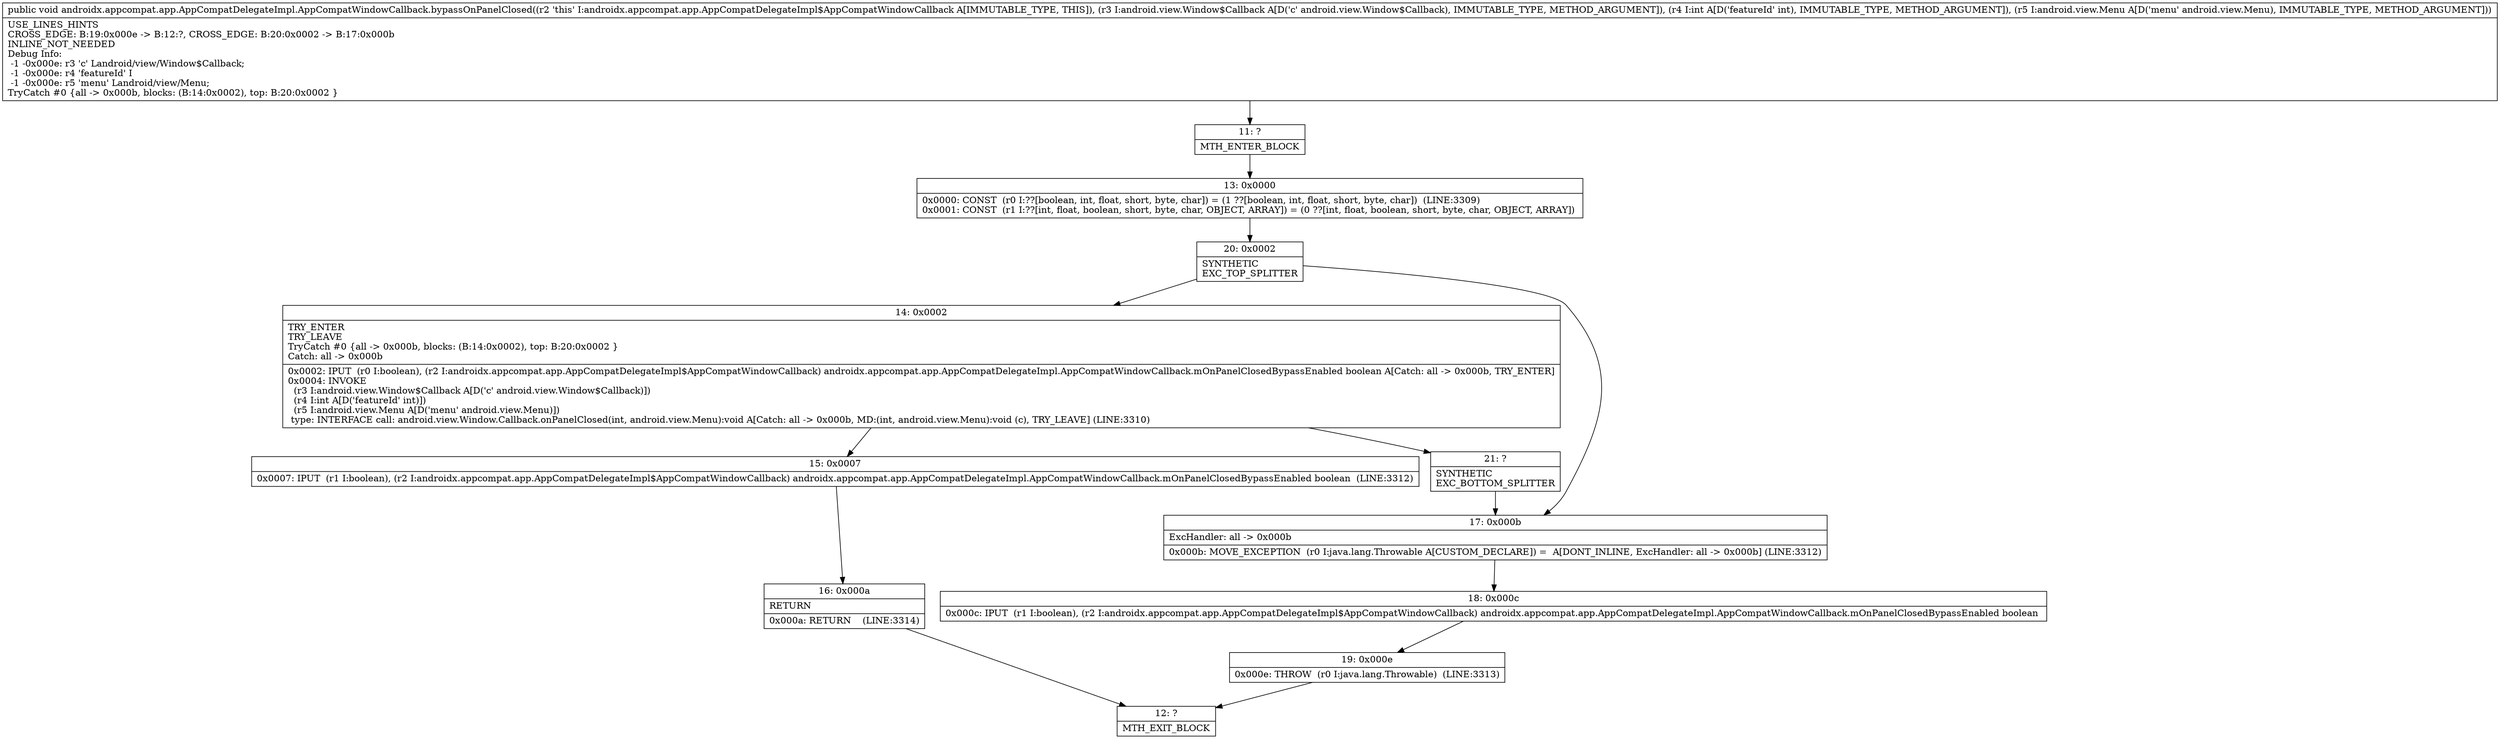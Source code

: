 digraph "CFG forandroidx.appcompat.app.AppCompatDelegateImpl.AppCompatWindowCallback.bypassOnPanelClosed(Landroid\/view\/Window$Callback;ILandroid\/view\/Menu;)V" {
Node_11 [shape=record,label="{11\:\ ?|MTH_ENTER_BLOCK\l}"];
Node_13 [shape=record,label="{13\:\ 0x0000|0x0000: CONST  (r0 I:??[boolean, int, float, short, byte, char]) = (1 ??[boolean, int, float, short, byte, char])  (LINE:3309)\l0x0001: CONST  (r1 I:??[int, float, boolean, short, byte, char, OBJECT, ARRAY]) = (0 ??[int, float, boolean, short, byte, char, OBJECT, ARRAY]) \l}"];
Node_20 [shape=record,label="{20\:\ 0x0002|SYNTHETIC\lEXC_TOP_SPLITTER\l}"];
Node_14 [shape=record,label="{14\:\ 0x0002|TRY_ENTER\lTRY_LEAVE\lTryCatch #0 \{all \-\> 0x000b, blocks: (B:14:0x0002), top: B:20:0x0002 \}\lCatch: all \-\> 0x000b\l|0x0002: IPUT  (r0 I:boolean), (r2 I:androidx.appcompat.app.AppCompatDelegateImpl$AppCompatWindowCallback) androidx.appcompat.app.AppCompatDelegateImpl.AppCompatWindowCallback.mOnPanelClosedBypassEnabled boolean A[Catch: all \-\> 0x000b, TRY_ENTER]\l0x0004: INVOKE  \l  (r3 I:android.view.Window$Callback A[D('c' android.view.Window$Callback)])\l  (r4 I:int A[D('featureId' int)])\l  (r5 I:android.view.Menu A[D('menu' android.view.Menu)])\l type: INTERFACE call: android.view.Window.Callback.onPanelClosed(int, android.view.Menu):void A[Catch: all \-\> 0x000b, MD:(int, android.view.Menu):void (c), TRY_LEAVE] (LINE:3310)\l}"];
Node_15 [shape=record,label="{15\:\ 0x0007|0x0007: IPUT  (r1 I:boolean), (r2 I:androidx.appcompat.app.AppCompatDelegateImpl$AppCompatWindowCallback) androidx.appcompat.app.AppCompatDelegateImpl.AppCompatWindowCallback.mOnPanelClosedBypassEnabled boolean  (LINE:3312)\l}"];
Node_16 [shape=record,label="{16\:\ 0x000a|RETURN\l|0x000a: RETURN    (LINE:3314)\l}"];
Node_12 [shape=record,label="{12\:\ ?|MTH_EXIT_BLOCK\l}"];
Node_21 [shape=record,label="{21\:\ ?|SYNTHETIC\lEXC_BOTTOM_SPLITTER\l}"];
Node_17 [shape=record,label="{17\:\ 0x000b|ExcHandler: all \-\> 0x000b\l|0x000b: MOVE_EXCEPTION  (r0 I:java.lang.Throwable A[CUSTOM_DECLARE]) =  A[DONT_INLINE, ExcHandler: all \-\> 0x000b] (LINE:3312)\l}"];
Node_18 [shape=record,label="{18\:\ 0x000c|0x000c: IPUT  (r1 I:boolean), (r2 I:androidx.appcompat.app.AppCompatDelegateImpl$AppCompatWindowCallback) androidx.appcompat.app.AppCompatDelegateImpl.AppCompatWindowCallback.mOnPanelClosedBypassEnabled boolean \l}"];
Node_19 [shape=record,label="{19\:\ 0x000e|0x000e: THROW  (r0 I:java.lang.Throwable)  (LINE:3313)\l}"];
MethodNode[shape=record,label="{public void androidx.appcompat.app.AppCompatDelegateImpl.AppCompatWindowCallback.bypassOnPanelClosed((r2 'this' I:androidx.appcompat.app.AppCompatDelegateImpl$AppCompatWindowCallback A[IMMUTABLE_TYPE, THIS]), (r3 I:android.view.Window$Callback A[D('c' android.view.Window$Callback), IMMUTABLE_TYPE, METHOD_ARGUMENT]), (r4 I:int A[D('featureId' int), IMMUTABLE_TYPE, METHOD_ARGUMENT]), (r5 I:android.view.Menu A[D('menu' android.view.Menu), IMMUTABLE_TYPE, METHOD_ARGUMENT]))  | USE_LINES_HINTS\lCROSS_EDGE: B:19:0x000e \-\> B:12:?, CROSS_EDGE: B:20:0x0002 \-\> B:17:0x000b\lINLINE_NOT_NEEDED\lDebug Info:\l  \-1 \-0x000e: r3 'c' Landroid\/view\/Window$Callback;\l  \-1 \-0x000e: r4 'featureId' I\l  \-1 \-0x000e: r5 'menu' Landroid\/view\/Menu;\lTryCatch #0 \{all \-\> 0x000b, blocks: (B:14:0x0002), top: B:20:0x0002 \}\l}"];
MethodNode -> Node_11;Node_11 -> Node_13;
Node_13 -> Node_20;
Node_20 -> Node_14;
Node_20 -> Node_17;
Node_14 -> Node_15;
Node_14 -> Node_21;
Node_15 -> Node_16;
Node_16 -> Node_12;
Node_21 -> Node_17;
Node_17 -> Node_18;
Node_18 -> Node_19;
Node_19 -> Node_12;
}

